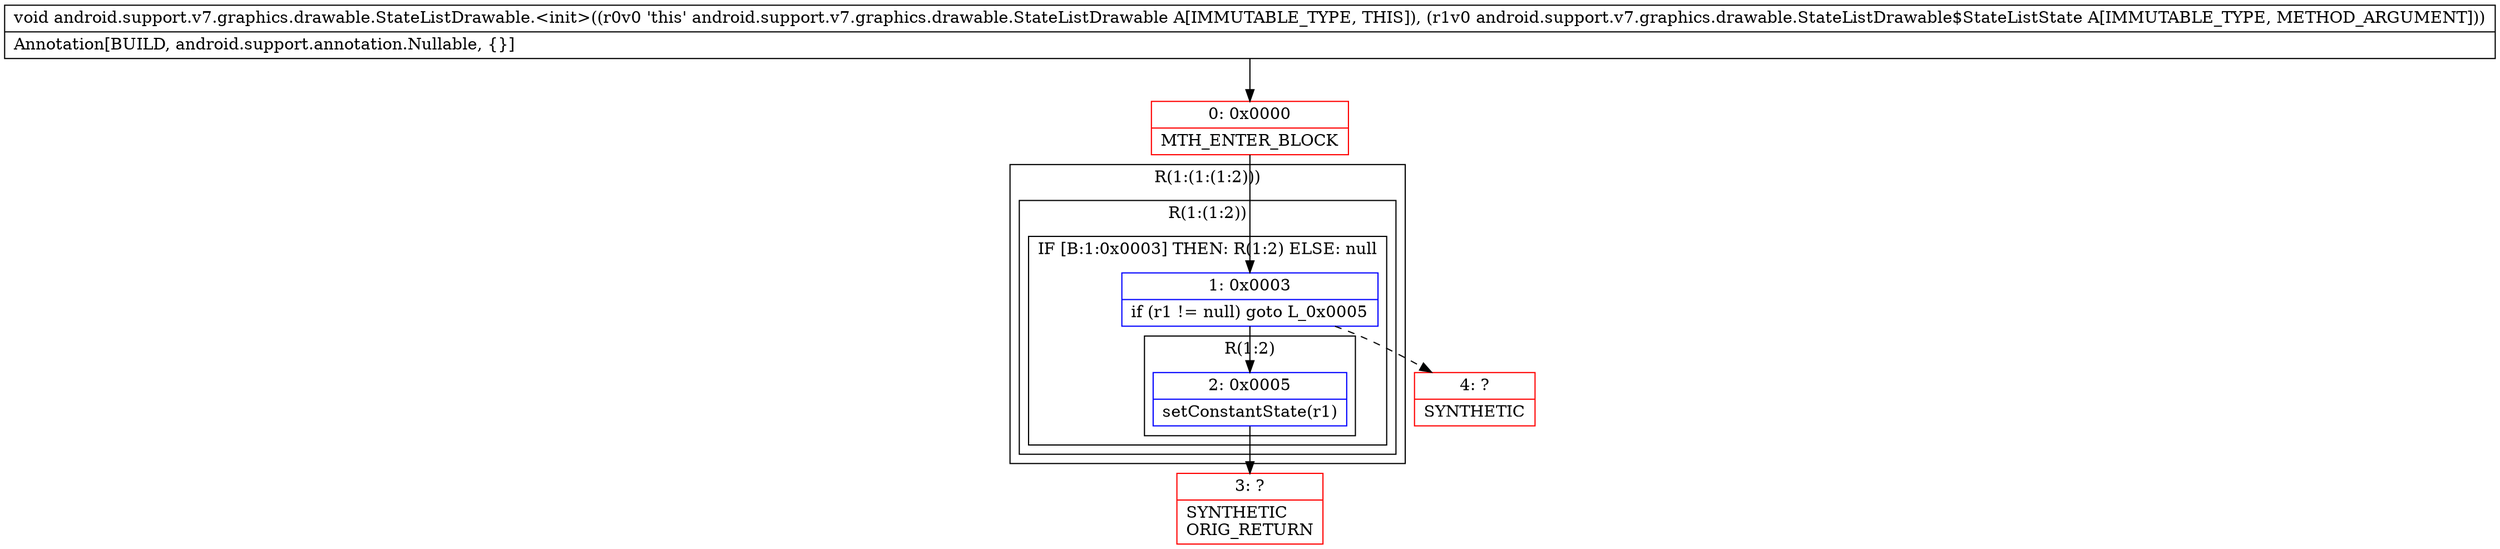 digraph "CFG forandroid.support.v7.graphics.drawable.StateListDrawable.\<init\>(Landroid\/support\/v7\/graphics\/drawable\/StateListDrawable$StateListState;)V" {
subgraph cluster_Region_1521866240 {
label = "R(1:(1:(1:2)))";
node [shape=record,color=blue];
subgraph cluster_Region_844074588 {
label = "R(1:(1:2))";
node [shape=record,color=blue];
subgraph cluster_IfRegion_1532455162 {
label = "IF [B:1:0x0003] THEN: R(1:2) ELSE: null";
node [shape=record,color=blue];
Node_1 [shape=record,label="{1\:\ 0x0003|if (r1 != null) goto L_0x0005\l}"];
subgraph cluster_Region_784054580 {
label = "R(1:2)";
node [shape=record,color=blue];
Node_2 [shape=record,label="{2\:\ 0x0005|setConstantState(r1)\l}"];
}
}
}
}
Node_0 [shape=record,color=red,label="{0\:\ 0x0000|MTH_ENTER_BLOCK\l}"];
Node_3 [shape=record,color=red,label="{3\:\ ?|SYNTHETIC\lORIG_RETURN\l}"];
Node_4 [shape=record,color=red,label="{4\:\ ?|SYNTHETIC\l}"];
MethodNode[shape=record,label="{void android.support.v7.graphics.drawable.StateListDrawable.\<init\>((r0v0 'this' android.support.v7.graphics.drawable.StateListDrawable A[IMMUTABLE_TYPE, THIS]), (r1v0 android.support.v7.graphics.drawable.StateListDrawable$StateListState A[IMMUTABLE_TYPE, METHOD_ARGUMENT]))  | Annotation[BUILD, android.support.annotation.Nullable, \{\}]\l}"];
MethodNode -> Node_0;
Node_1 -> Node_2;
Node_1 -> Node_4[style=dashed];
Node_2 -> Node_3;
Node_0 -> Node_1;
}

